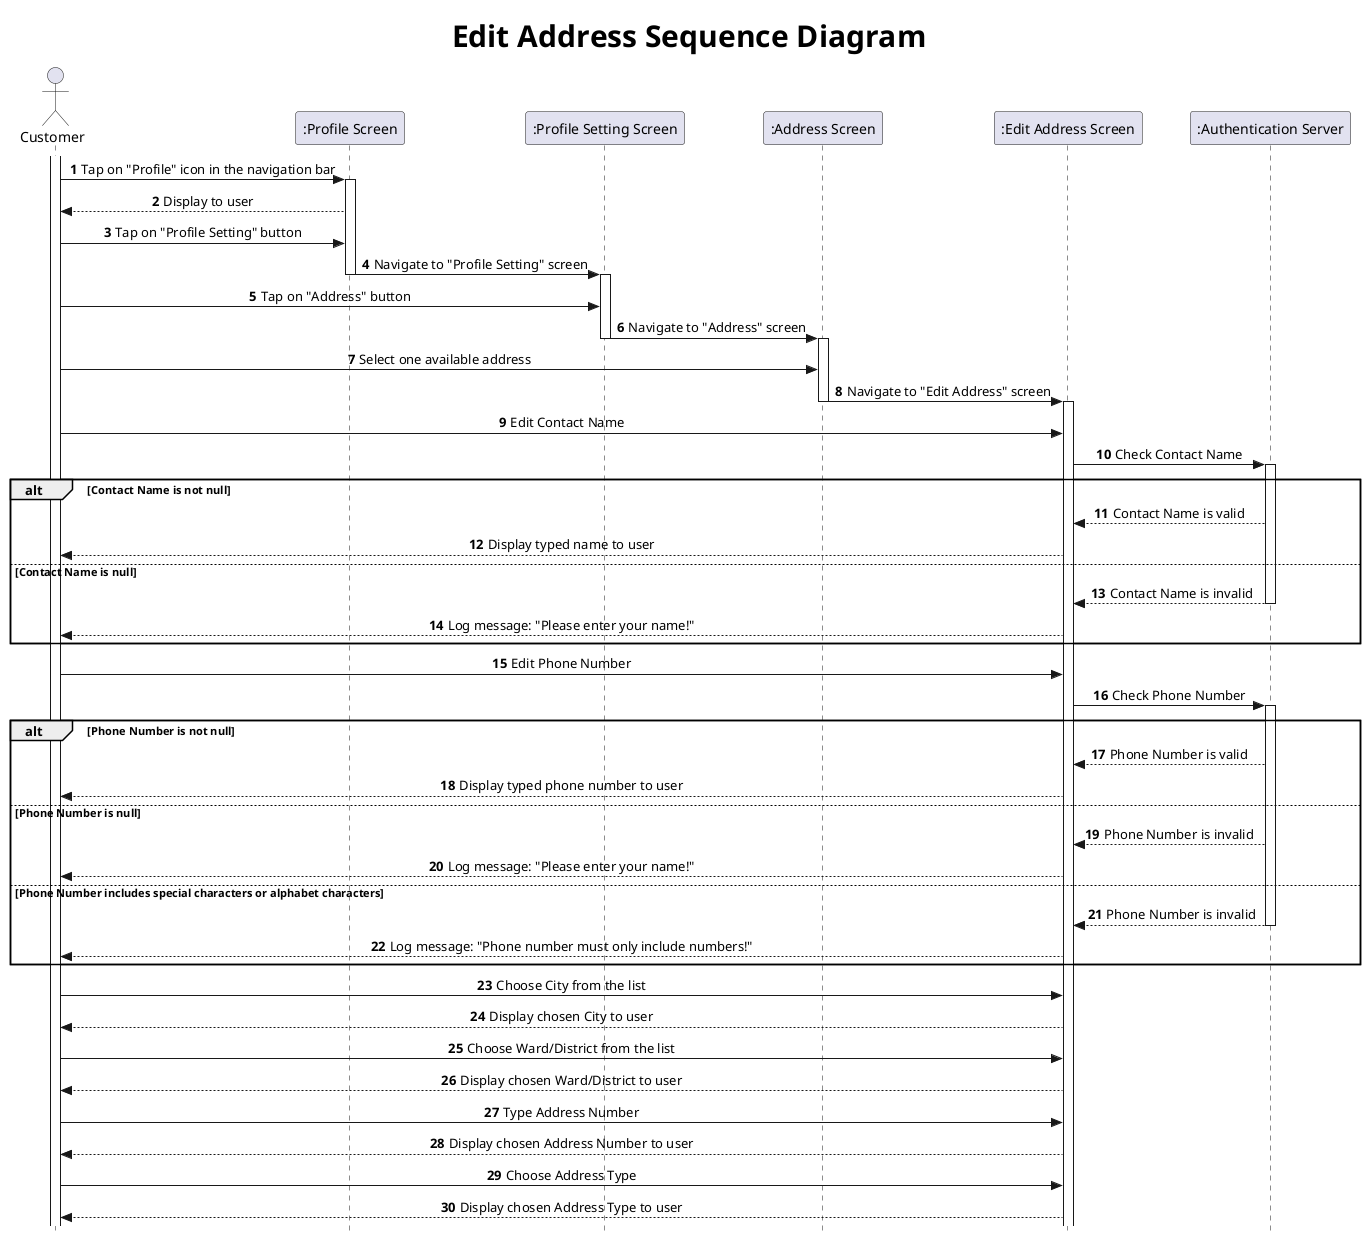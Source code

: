 @startuml Edit Address Diagram

title <size: 30> Edit Address Sequence Diagram

skinparam Style strictuml
skinparam sequenceMessageAlign center

actor "Customer" as Cm
participant ":Profile Screen" as Pf
participant ":Profile Setting Screen" as PS
participant ":Address Screen" as Ad
participant ":Edit Address Screen" as EA
participant ":Authentication Server" as AS

autonumber

activate Cm
Cm -> Pf: Tap on "Profile" icon in the navigation bar
activate Pf
Pf --> Cm: Display to user
Cm -> Pf: Tap on "Profile Setting" button
Pf -> PS: Navigate to "Profile Setting" screen
deactivate Pf
activate PS
Cm -> PS: Tap on "Address" button
PS -> Ad: Navigate to "Address" screen
deactivate PS
activate Ad
Cm -> Ad: Select one available address
Ad -> EA: Navigate to "Edit Address" screen
deactivate Ad
activate EA

Cm -> EA: Edit Contact Name
EA -> AS: Check Contact Name
activate AS
alt Contact Name is not null
    AS --> EA: Contact Name is valid
    EA --> Cm: Display typed name to user
else Contact Name is null
    AS --> EA: Contact Name is invalid
    deactivate AS
    EA --> Cm: Log message: "Please enter your name!"
end

Cm -> EA: Edit Phone Number
EA -> AS: Check Phone Number
activate AS

alt Phone Number is not null
    AS --> EA: Phone Number is valid
    EA --> Cm: Display typed phone number to user
else Phone Number is null
    AS --> EA: Phone Number is invalid
    EA --> Cm: Log message: "Please enter your name!"
else Phone Number includes special characters or alphabet characters
    AS --> EA: Phone Number is invalid
    deactivate AS
    EA --> Cm: Log message: "Phone number must only include numbers!"
end

Cm -> EA: Choose City from the list
EA --> Cm: Display chosen City to user

Cm -> EA: Choose Ward/District from the list
EA --> Cm: Display chosen Ward/District to user

Cm -> EA: Type Address Number
EA --> Cm: Display chosen Address Number to user

Cm -> EA: Choose Address Type
EA --> Cm: Display chosen Address Type to user

@enduml
